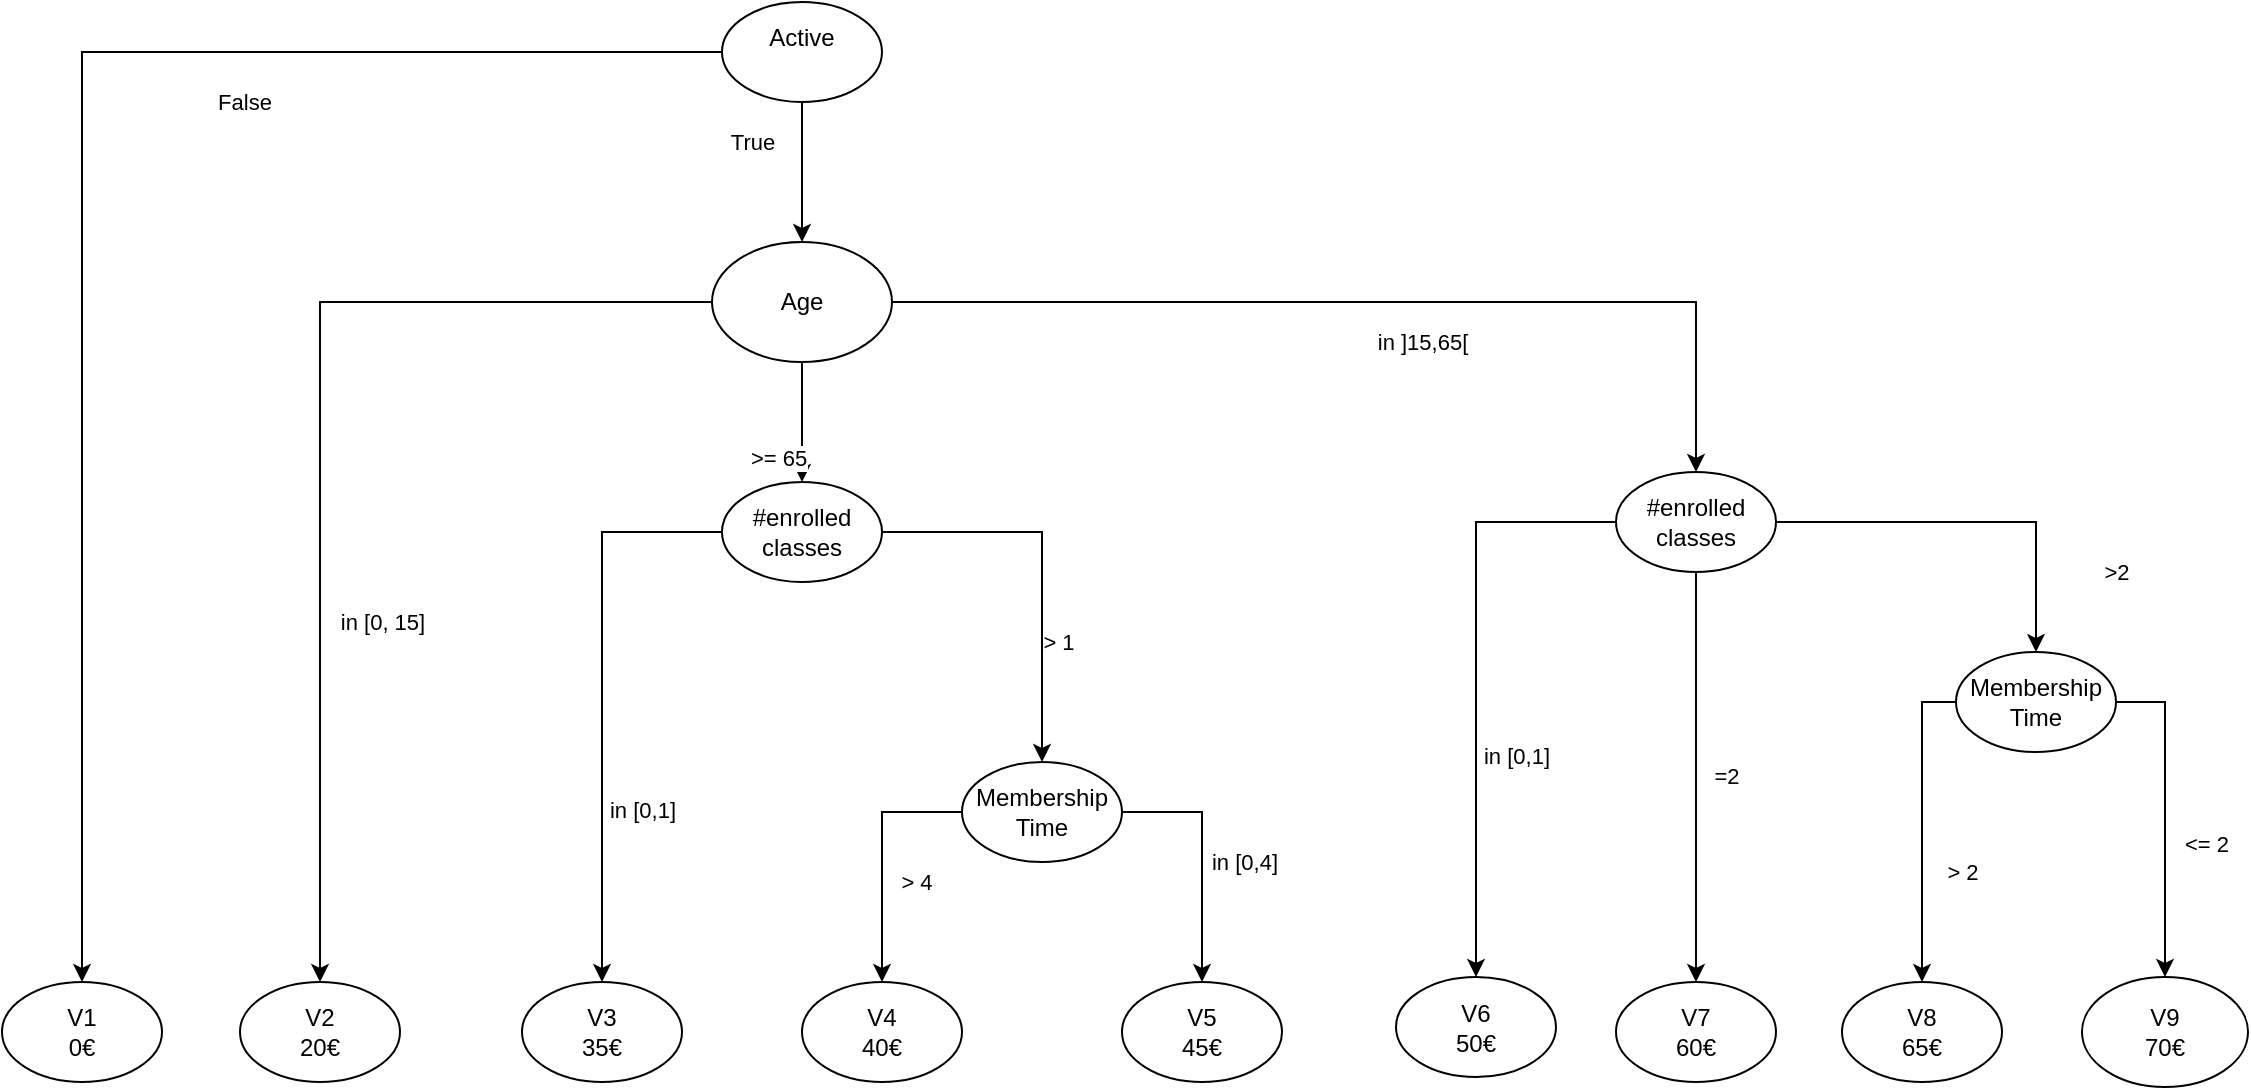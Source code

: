 <mxfile version="13.6.2" type="device"><diagram id="l75C0QP-onsmO35V7mVW" name="Page-1"><mxGraphModel dx="1361" dy="843" grid="1" gridSize="10" guides="1" tooltips="1" connect="1" arrows="1" fold="1" page="1" pageScale="1" pageWidth="827" pageHeight="1169" math="0" shadow="0"><root><mxCell id="0"/><mxCell id="1" parent="0"/><mxCell id="Z9TjXXgGhZLrLFpuuLQl-9" style="edgeStyle=orthogonalEdgeStyle;rounded=0;orthogonalLoop=1;jettySize=auto;html=1;" edge="1" parent="1" source="Z9TjXXgGhZLrLFpuuLQl-1" target="Z9TjXXgGhZLrLFpuuLQl-2"><mxGeometry relative="1" as="geometry"/></mxCell><mxCell id="Z9TjXXgGhZLrLFpuuLQl-13" value="in [0, 15]" style="edgeLabel;html=1;align=center;verticalAlign=middle;resizable=0;points=[];" vertex="1" connectable="0" parent="Z9TjXXgGhZLrLFpuuLQl-9"><mxGeometry x="0.435" y="37" relative="1" as="geometry"><mxPoint x="-6" y="-29" as="offset"/></mxGeometry></mxCell><mxCell id="Z9TjXXgGhZLrLFpuuLQl-10" style="edgeStyle=orthogonalEdgeStyle;rounded=0;orthogonalLoop=1;jettySize=auto;html=1;entryX=0.5;entryY=0;entryDx=0;entryDy=0;" edge="1" parent="1" source="Z9TjXXgGhZLrLFpuuLQl-1" target="Z9TjXXgGhZLrLFpuuLQl-27"><mxGeometry relative="1" as="geometry"><mxPoint x="620" y="220" as="targetPoint"/></mxGeometry></mxCell><mxCell id="Z9TjXXgGhZLrLFpuuLQl-14" value="in ]15,65[" style="edgeLabel;html=1;align=center;verticalAlign=middle;resizable=0;points=[];" vertex="1" connectable="0" parent="Z9TjXXgGhZLrLFpuuLQl-10"><mxGeometry x="-0.1" y="41" relative="1" as="geometry"><mxPoint x="46" y="61" as="offset"/></mxGeometry></mxCell><mxCell id="Z9TjXXgGhZLrLFpuuLQl-11" style="edgeStyle=orthogonalEdgeStyle;rounded=0;orthogonalLoop=1;jettySize=auto;html=1;" edge="1" parent="1" source="Z9TjXXgGhZLrLFpuuLQl-1" target="Z9TjXXgGhZLrLFpuuLQl-8"><mxGeometry relative="1" as="geometry"/></mxCell><mxCell id="Z9TjXXgGhZLrLFpuuLQl-25" value="&amp;gt;= 65" style="edgeLabel;html=1;align=center;verticalAlign=middle;resizable=0;points=[];" vertex="1" connectable="0" parent="Z9TjXXgGhZLrLFpuuLQl-11"><mxGeometry x="0.389" y="-44" relative="1" as="geometry"><mxPoint x="32" y="6" as="offset"/></mxGeometry></mxCell><mxCell id="Z9TjXXgGhZLrLFpuuLQl-1" value="Age" style="ellipse;whiteSpace=wrap;html=1;" vertex="1" parent="1"><mxGeometry x="355" y="120" width="90" height="60" as="geometry"/></mxCell><mxCell id="Z9TjXXgGhZLrLFpuuLQl-2" value="V2&lt;br&gt;20€" style="ellipse;whiteSpace=wrap;html=1;" vertex="1" parent="1"><mxGeometry x="119" y="490" width="80" height="50" as="geometry"/></mxCell><mxCell id="Z9TjXXgGhZLrLFpuuLQl-7" value="V1&lt;br&gt;0€" style="ellipse;whiteSpace=wrap;html=1;" vertex="1" parent="1"><mxGeometry y="490" width="80" height="50" as="geometry"/></mxCell><mxCell id="Z9TjXXgGhZLrLFpuuLQl-49" style="edgeStyle=orthogonalEdgeStyle;rounded=0;orthogonalLoop=1;jettySize=auto;html=1;entryX=0.5;entryY=0;entryDx=0;entryDy=0;" edge="1" parent="1" source="Z9TjXXgGhZLrLFpuuLQl-8" target="Z9TjXXgGhZLrLFpuuLQl-47"><mxGeometry relative="1" as="geometry"><Array as="points"><mxPoint x="300" y="265"/></Array></mxGeometry></mxCell><mxCell id="Z9TjXXgGhZLrLFpuuLQl-51" value="in [0,1]" style="edgeLabel;html=1;align=center;verticalAlign=middle;resizable=0;points=[];" vertex="1" connectable="0" parent="Z9TjXXgGhZLrLFpuuLQl-49"><mxGeometry x="0.531" y="1" relative="1" as="geometry"><mxPoint x="19" y="-19" as="offset"/></mxGeometry></mxCell><mxCell id="Z9TjXXgGhZLrLFpuuLQl-50" style="edgeStyle=orthogonalEdgeStyle;rounded=0;orthogonalLoop=1;jettySize=auto;html=1;" edge="1" parent="1" source="Z9TjXXgGhZLrLFpuuLQl-8" target="Z9TjXXgGhZLrLFpuuLQl-48"><mxGeometry relative="1" as="geometry"><Array as="points"><mxPoint x="520" y="265"/></Array></mxGeometry></mxCell><mxCell id="Z9TjXXgGhZLrLFpuuLQl-52" value="&amp;gt; 1" style="edgeLabel;html=1;align=center;verticalAlign=middle;resizable=0;points=[];" vertex="1" connectable="0" parent="Z9TjXXgGhZLrLFpuuLQl-50"><mxGeometry x="-0.484" y="-25" relative="1" as="geometry"><mxPoint x="37.34" y="30" as="offset"/></mxGeometry></mxCell><mxCell id="Z9TjXXgGhZLrLFpuuLQl-8" value="#enrolled&lt;br&gt;classes" style="ellipse;whiteSpace=wrap;html=1;" vertex="1" parent="1"><mxGeometry x="360" y="240" width="80" height="50" as="geometry"/></mxCell><mxCell id="Z9TjXXgGhZLrLFpuuLQl-19" style="edgeStyle=orthogonalEdgeStyle;rounded=0;orthogonalLoop=1;jettySize=auto;html=1;entryX=0.5;entryY=0;entryDx=0;entryDy=0;" edge="1" parent="1" source="Z9TjXXgGhZLrLFpuuLQl-18" target="Z9TjXXgGhZLrLFpuuLQl-1"><mxGeometry relative="1" as="geometry"/></mxCell><mxCell id="Z9TjXXgGhZLrLFpuuLQl-20" value="True" style="edgeLabel;html=1;align=center;verticalAlign=middle;resizable=0;points=[];" vertex="1" connectable="0" parent="Z9TjXXgGhZLrLFpuuLQl-19"><mxGeometry x="-0.325" y="-1" relative="1" as="geometry"><mxPoint x="-24" y="-4" as="offset"/></mxGeometry></mxCell><mxCell id="Z9TjXXgGhZLrLFpuuLQl-21" style="edgeStyle=orthogonalEdgeStyle;rounded=0;orthogonalLoop=1;jettySize=auto;html=1;entryX=0.5;entryY=0;entryDx=0;entryDy=0;" edge="1" parent="1" source="Z9TjXXgGhZLrLFpuuLQl-18" target="Z9TjXXgGhZLrLFpuuLQl-7"><mxGeometry relative="1" as="geometry"/></mxCell><mxCell id="Z9TjXXgGhZLrLFpuuLQl-22" value="False" style="edgeLabel;html=1;align=center;verticalAlign=middle;resizable=0;points=[];" vertex="1" connectable="0" parent="Z9TjXXgGhZLrLFpuuLQl-21"><mxGeometry x="-0.267" y="-58" relative="1" as="geometry"><mxPoint x="48" y="83" as="offset"/></mxGeometry></mxCell><mxCell id="Z9TjXXgGhZLrLFpuuLQl-18" value="&lt;span style=&quot;font-weight: normal&quot;&gt;Active&lt;br&gt;&lt;br&gt;&lt;/span&gt;" style="ellipse;whiteSpace=wrap;html=1;fontStyle=1" vertex="1" parent="1"><mxGeometry x="360" width="80" height="50" as="geometry"/></mxCell><mxCell id="Z9TjXXgGhZLrLFpuuLQl-32" style="edgeStyle=orthogonalEdgeStyle;rounded=0;orthogonalLoop=1;jettySize=auto;html=1;" edge="1" parent="1" source="Z9TjXXgGhZLrLFpuuLQl-27" target="Z9TjXXgGhZLrLFpuuLQl-29"><mxGeometry relative="1" as="geometry"/></mxCell><mxCell id="Z9TjXXgGhZLrLFpuuLQl-35" value="in [0,1]" style="edgeLabel;html=1;align=center;verticalAlign=middle;resizable=0;points=[];" vertex="1" connectable="0" parent="Z9TjXXgGhZLrLFpuuLQl-32"><mxGeometry x="-0.045" y="14" relative="1" as="geometry"><mxPoint x="6" y="45" as="offset"/></mxGeometry></mxCell><mxCell id="Z9TjXXgGhZLrLFpuuLQl-34" style="edgeStyle=orthogonalEdgeStyle;rounded=0;orthogonalLoop=1;jettySize=auto;html=1;" edge="1" parent="1" source="Z9TjXXgGhZLrLFpuuLQl-27" target="Z9TjXXgGhZLrLFpuuLQl-31"><mxGeometry relative="1" as="geometry"/></mxCell><mxCell id="Z9TjXXgGhZLrLFpuuLQl-39" value="&amp;gt;2" style="edgeLabel;html=1;align=center;verticalAlign=middle;resizable=0;points=[];" vertex="1" connectable="0" parent="Z9TjXXgGhZLrLFpuuLQl-34"><mxGeometry x="-0.095" y="-19" relative="1" as="geometry"><mxPoint x="82" y="6" as="offset"/></mxGeometry></mxCell><mxCell id="Z9TjXXgGhZLrLFpuuLQl-38" style="edgeStyle=orthogonalEdgeStyle;rounded=0;orthogonalLoop=1;jettySize=auto;html=1;entryX=0.5;entryY=0;entryDx=0;entryDy=0;" edge="1" parent="1" source="Z9TjXXgGhZLrLFpuuLQl-27" target="Z9TjXXgGhZLrLFpuuLQl-30"><mxGeometry relative="1" as="geometry"/></mxCell><mxCell id="Z9TjXXgGhZLrLFpuuLQl-40" value="=2" style="edgeLabel;html=1;align=center;verticalAlign=middle;resizable=0;points=[];" vertex="1" connectable="0" parent="Z9TjXXgGhZLrLFpuuLQl-38"><mxGeometry x="0.244" y="3" relative="1" as="geometry"><mxPoint x="12" y="-26" as="offset"/></mxGeometry></mxCell><mxCell id="Z9TjXXgGhZLrLFpuuLQl-27" value="#enrolled&lt;br&gt;classes" style="ellipse;whiteSpace=wrap;html=1;" vertex="1" parent="1"><mxGeometry x="807" y="235" width="80" height="50" as="geometry"/></mxCell><mxCell id="Z9TjXXgGhZLrLFpuuLQl-29" value="V6&lt;br&gt;50€" style="ellipse;whiteSpace=wrap;html=1;" vertex="1" parent="1"><mxGeometry x="697" y="487.5" width="80" height="50" as="geometry"/></mxCell><mxCell id="Z9TjXXgGhZLrLFpuuLQl-30" value="V7&lt;br&gt;60€" style="ellipse;whiteSpace=wrap;html=1;" vertex="1" parent="1"><mxGeometry x="807" y="490" width="80" height="50" as="geometry"/></mxCell><mxCell id="Z9TjXXgGhZLrLFpuuLQl-43" style="edgeStyle=orthogonalEdgeStyle;rounded=0;orthogonalLoop=1;jettySize=auto;html=1;entryX=0.5;entryY=0;entryDx=0;entryDy=0;" edge="1" parent="1" source="Z9TjXXgGhZLrLFpuuLQl-31" target="Z9TjXXgGhZLrLFpuuLQl-41"><mxGeometry relative="1" as="geometry"><Array as="points"><mxPoint x="1082" y="350"/></Array></mxGeometry></mxCell><mxCell id="Z9TjXXgGhZLrLFpuuLQl-45" value="&amp;lt;= 2" style="edgeLabel;html=1;align=center;verticalAlign=middle;resizable=0;points=[];" vertex="1" connectable="0" parent="Z9TjXXgGhZLrLFpuuLQl-43"><mxGeometry x="-0.259" y="19" relative="1" as="geometry"><mxPoint x="1" y="35" as="offset"/></mxGeometry></mxCell><mxCell id="Z9TjXXgGhZLrLFpuuLQl-44" style="edgeStyle=orthogonalEdgeStyle;rounded=0;orthogonalLoop=1;jettySize=auto;html=1;entryX=0.5;entryY=0;entryDx=0;entryDy=0;" edge="1" parent="1" source="Z9TjXXgGhZLrLFpuuLQl-31" target="Z9TjXXgGhZLrLFpuuLQl-42"><mxGeometry relative="1" as="geometry"><Array as="points"><mxPoint x="960" y="350"/></Array></mxGeometry></mxCell><mxCell id="Z9TjXXgGhZLrLFpuuLQl-46" value="&amp;gt; 2" style="edgeLabel;html=1;align=center;verticalAlign=middle;resizable=0;points=[];" vertex="1" connectable="0" parent="Z9TjXXgGhZLrLFpuuLQl-44"><mxGeometry x="0.072" y="-2" relative="1" as="geometry"><mxPoint x="22" y="18" as="offset"/></mxGeometry></mxCell><mxCell id="Z9TjXXgGhZLrLFpuuLQl-31" value="Membership&lt;br&gt;Time" style="ellipse;whiteSpace=wrap;html=1;" vertex="1" parent="1"><mxGeometry x="977" y="325" width="80" height="50" as="geometry"/></mxCell><mxCell id="Z9TjXXgGhZLrLFpuuLQl-41" value="V9&lt;br&gt;70€" style="ellipse;whiteSpace=wrap;html=1;" vertex="1" parent="1"><mxGeometry x="1040" y="487.5" width="83" height="55" as="geometry"/></mxCell><mxCell id="Z9TjXXgGhZLrLFpuuLQl-42" value="V8&lt;br&gt;65€" style="ellipse;whiteSpace=wrap;html=1;" vertex="1" parent="1"><mxGeometry x="920" y="490" width="80" height="50" as="geometry"/></mxCell><mxCell id="Z9TjXXgGhZLrLFpuuLQl-47" value="V3&lt;br&gt;35€" style="ellipse;whiteSpace=wrap;html=1;" vertex="1" parent="1"><mxGeometry x="260" y="490" width="80" height="50" as="geometry"/></mxCell><mxCell id="Z9TjXXgGhZLrLFpuuLQl-55" style="edgeStyle=orthogonalEdgeStyle;rounded=0;orthogonalLoop=1;jettySize=auto;html=1;entryX=0.5;entryY=0;entryDx=0;entryDy=0;" edge="1" parent="1" source="Z9TjXXgGhZLrLFpuuLQl-48" target="Z9TjXXgGhZLrLFpuuLQl-53"><mxGeometry relative="1" as="geometry"><Array as="points"><mxPoint x="600" y="405"/></Array></mxGeometry></mxCell><mxCell id="Z9TjXXgGhZLrLFpuuLQl-56" value="in [0,4]" style="edgeLabel;html=1;align=center;verticalAlign=middle;resizable=0;points=[];" vertex="1" connectable="0" parent="Z9TjXXgGhZLrLFpuuLQl-55"><mxGeometry x="-0.424" y="20" relative="1" as="geometry"><mxPoint x="25" y="45" as="offset"/></mxGeometry></mxCell><mxCell id="Z9TjXXgGhZLrLFpuuLQl-57" style="edgeStyle=orthogonalEdgeStyle;rounded=0;orthogonalLoop=1;jettySize=auto;html=1;entryX=0.5;entryY=0;entryDx=0;entryDy=0;" edge="1" parent="1" source="Z9TjXXgGhZLrLFpuuLQl-48" target="Z9TjXXgGhZLrLFpuuLQl-54"><mxGeometry relative="1" as="geometry"><Array as="points"><mxPoint x="440" y="405"/></Array></mxGeometry></mxCell><mxCell id="Z9TjXXgGhZLrLFpuuLQl-58" value="&amp;gt; 4" style="edgeLabel;html=1;align=center;verticalAlign=middle;resizable=0;points=[];" vertex="1" connectable="0" parent="Z9TjXXgGhZLrLFpuuLQl-57"><mxGeometry x="0.088" y="2" relative="1" as="geometry"><mxPoint x="15" y="7" as="offset"/></mxGeometry></mxCell><mxCell id="Z9TjXXgGhZLrLFpuuLQl-48" value="Membership&lt;br&gt;Time" style="ellipse;whiteSpace=wrap;html=1;" vertex="1" parent="1"><mxGeometry x="480" y="380" width="80" height="50" as="geometry"/></mxCell><mxCell id="Z9TjXXgGhZLrLFpuuLQl-53" value="V5&lt;br&gt;45€" style="ellipse;whiteSpace=wrap;html=1;" vertex="1" parent="1"><mxGeometry x="560" y="490" width="80" height="50" as="geometry"/></mxCell><mxCell id="Z9TjXXgGhZLrLFpuuLQl-54" value="V4&lt;br&gt;40€" style="ellipse;whiteSpace=wrap;html=1;" vertex="1" parent="1"><mxGeometry x="400" y="490" width="80" height="50" as="geometry"/></mxCell></root></mxGraphModel></diagram></mxfile>